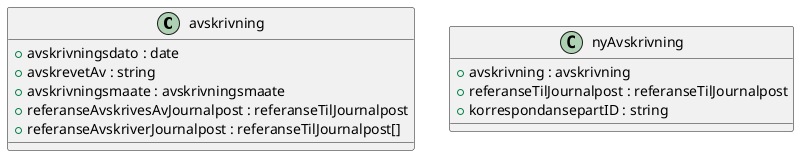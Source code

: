 @startuml

class avskrivning {
    +avskrivningsdato : date
    +avskrevetAv : string
    +avskrivningsmaate : avskrivningsmaate
    +referanseAvskrivesAvJournalpost : referanseTilJournalpost
    +referanseAvskriverJournalpost : referanseTilJournalpost[]
}
class nyAvskrivning {
    +avskrivning : avskrivning
    +referanseTilJournalpost : referanseTilJournalpost
    +korrespondansepartID : string
}

@enduml
